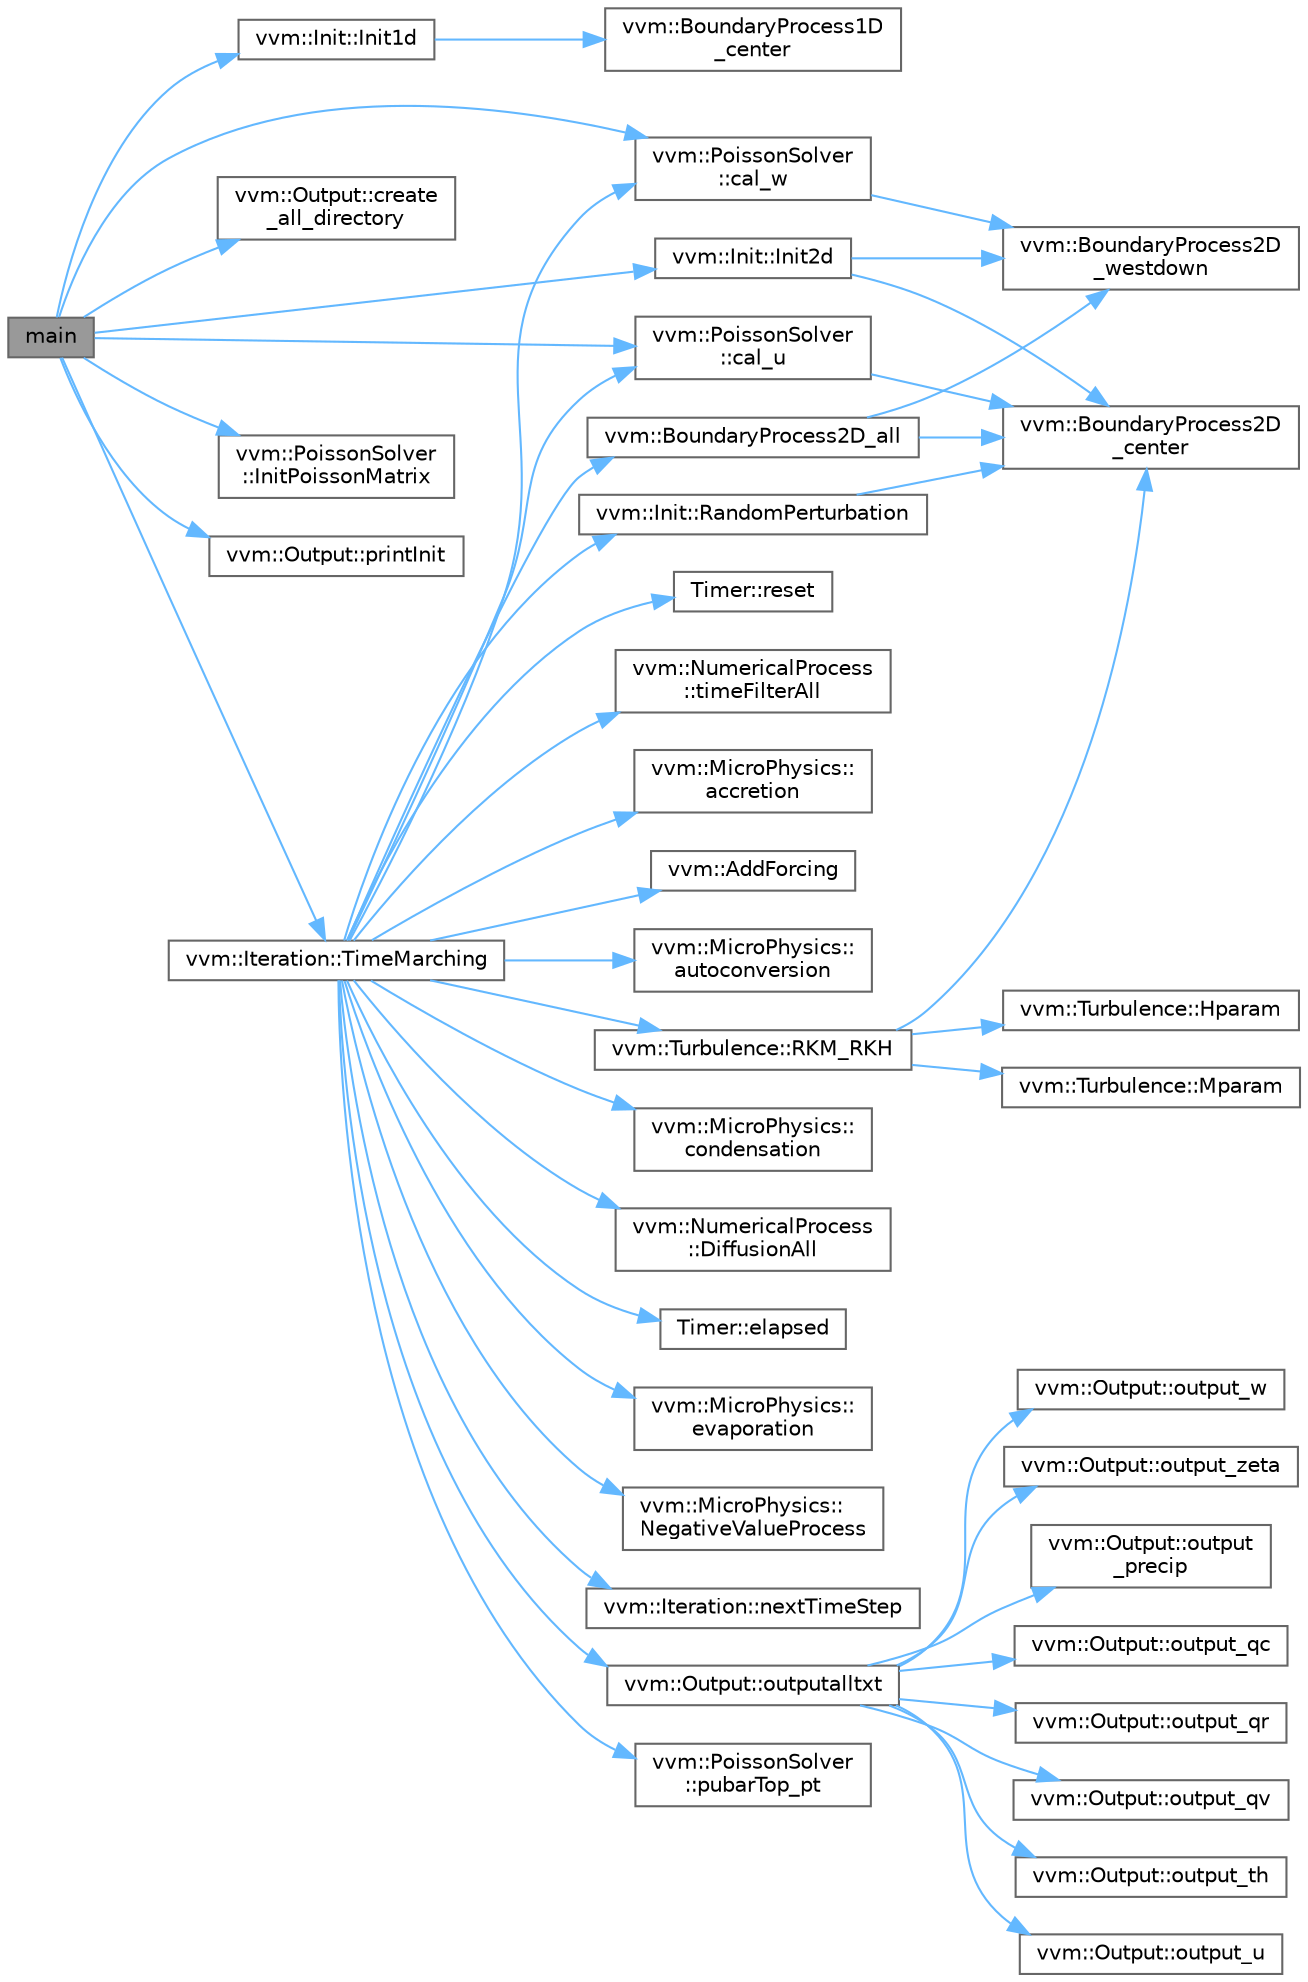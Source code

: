 digraph "main"
{
 // INTERACTIVE_SVG=YES
 // LATEX_PDF_SIZE
  bgcolor="transparent";
  edge [fontname=Helvetica,fontsize=10,labelfontname=Helvetica,labelfontsize=10];
  node [fontname=Helvetica,fontsize=10,shape=box,height=0.2,width=0.4];
  rankdir="LR";
  Node1 [id="Node000001",label="main",height=0.2,width=0.4,color="gray40", fillcolor="grey60", style="filled", fontcolor="black",tooltip=" "];
  Node1 -> Node2 [id="edge1_Node000001_Node000002",color="steelblue1",style="solid",tooltip=" "];
  Node2 [id="Node000002",label="vvm::PoissonSolver\l::cal_u",height=0.2,width=0.4,color="grey40", fillcolor="white", style="filled",URL="$classvvm_1_1PoissonSolver.html#ad9cd3bfdd88142ba11cba49029a564ae",tooltip=" "];
  Node2 -> Node3 [id="edge2_Node000002_Node000003",color="steelblue1",style="solid",tooltip=" "];
  Node3 [id="Node000003",label="vvm::BoundaryProcess2D\l_center",height=0.2,width=0.4,color="grey40", fillcolor="white", style="filled",URL="$classvvm.html#a26777567d798e7a46a54a9adc5d7242f",tooltip=" "];
  Node1 -> Node4 [id="edge3_Node000001_Node000004",color="steelblue1",style="solid",tooltip=" "];
  Node4 [id="Node000004",label="vvm::PoissonSolver\l::cal_w",height=0.2,width=0.4,color="grey40", fillcolor="white", style="filled",URL="$classvvm_1_1PoissonSolver.html#ab342116991ca90ab52360e23009c67f3",tooltip=" "];
  Node4 -> Node5 [id="edge4_Node000004_Node000005",color="steelblue1",style="solid",tooltip=" "];
  Node5 [id="Node000005",label="vvm::BoundaryProcess2D\l_westdown",height=0.2,width=0.4,color="grey40", fillcolor="white", style="filled",URL="$classvvm.html#ac41a46f58ad272f540b96ad68895f88d",tooltip=" "];
  Node1 -> Node6 [id="edge5_Node000001_Node000006",color="steelblue1",style="solid",tooltip=" "];
  Node6 [id="Node000006",label="vvm::Output::create\l_all_directory",height=0.2,width=0.4,color="grey40", fillcolor="white", style="filled",URL="$classvvm_1_1Output.html#ab92886c8eb037ae04f2201b6daf76364",tooltip=" "];
  Node1 -> Node7 [id="edge6_Node000001_Node000007",color="steelblue1",style="solid",tooltip=" "];
  Node7 [id="Node000007",label="vvm::Init::Init1d",height=0.2,width=0.4,color="grey40", fillcolor="white", style="filled",URL="$classvvm_1_1Init.html#a92147477c152b4b288dec6bb08168980",tooltip=" "];
  Node7 -> Node8 [id="edge7_Node000007_Node000008",color="steelblue1",style="solid",tooltip=" "];
  Node8 [id="Node000008",label="vvm::BoundaryProcess1D\l_center",height=0.2,width=0.4,color="grey40", fillcolor="white", style="filled",URL="$classvvm.html#af45deea67718860b5736da7b80a36a98",tooltip=" "];
  Node1 -> Node9 [id="edge8_Node000001_Node000009",color="steelblue1",style="solid",tooltip=" "];
  Node9 [id="Node000009",label="vvm::Init::Init2d",height=0.2,width=0.4,color="grey40", fillcolor="white", style="filled",URL="$classvvm_1_1Init.html#aa47a05958ff2bd5eddd57d64f4cd7711",tooltip=" "];
  Node9 -> Node3 [id="edge9_Node000009_Node000003",color="steelblue1",style="solid",tooltip=" "];
  Node9 -> Node5 [id="edge10_Node000009_Node000005",color="steelblue1",style="solid",tooltip=" "];
  Node1 -> Node10 [id="edge11_Node000001_Node000010",color="steelblue1",style="solid",tooltip=" "];
  Node10 [id="Node000010",label="vvm::PoissonSolver\l::InitPoissonMatrix",height=0.2,width=0.4,color="grey40", fillcolor="white", style="filled",URL="$classvvm_1_1PoissonSolver.html#a5347fcfa9397d38496f70077a3ca8fed",tooltip=" "];
  Node1 -> Node11 [id="edge12_Node000001_Node000011",color="steelblue1",style="solid",tooltip=" "];
  Node11 [id="Node000011",label="vvm::Output::printInit",height=0.2,width=0.4,color="grey40", fillcolor="white", style="filled",URL="$classvvm_1_1Output.html#a331915125669cff07bc8fb2d6f3640df",tooltip=" "];
  Node1 -> Node12 [id="edge13_Node000001_Node000012",color="steelblue1",style="solid",tooltip=" "];
  Node12 [id="Node000012",label="vvm::Iteration::TimeMarching",height=0.2,width=0.4,color="grey40", fillcolor="white", style="filled",URL="$classvvm_1_1Iteration.html#aad30e493dc2f262d8349e7832828a4db",tooltip=" "];
  Node12 -> Node13 [id="edge14_Node000012_Node000013",color="steelblue1",style="solid",tooltip=" "];
  Node13 [id="Node000013",label="vvm::MicroPhysics::\laccretion",height=0.2,width=0.4,color="grey40", fillcolor="white", style="filled",URL="$classvvm_1_1MicroPhysics.html#a5cdf63f4c10a7bf9016bbf84836d32b4",tooltip=" "];
  Node12 -> Node14 [id="edge15_Node000012_Node000014",color="steelblue1",style="solid",tooltip=" "];
  Node14 [id="Node000014",label="vvm::AddForcing",height=0.2,width=0.4,color="grey40", fillcolor="white", style="filled",URL="$classvvm.html#ae95d349fc79929ad9bd5b95e3cd97c0b",tooltip=" "];
  Node12 -> Node15 [id="edge16_Node000012_Node000015",color="steelblue1",style="solid",tooltip=" "];
  Node15 [id="Node000015",label="vvm::MicroPhysics::\lautoconversion",height=0.2,width=0.4,color="grey40", fillcolor="white", style="filled",URL="$classvvm_1_1MicroPhysics.html#a2093687ea0bcd970d652b83a9454a795",tooltip=" "];
  Node12 -> Node16 [id="edge17_Node000012_Node000016",color="steelblue1",style="solid",tooltip=" "];
  Node16 [id="Node000016",label="vvm::BoundaryProcess2D_all",height=0.2,width=0.4,color="grey40", fillcolor="white", style="filled",URL="$classvvm.html#adc74ab7c911695270801d064f78d8b07",tooltip=" "];
  Node16 -> Node3 [id="edge18_Node000016_Node000003",color="steelblue1",style="solid",tooltip=" "];
  Node16 -> Node5 [id="edge19_Node000016_Node000005",color="steelblue1",style="solid",tooltip=" "];
  Node12 -> Node2 [id="edge20_Node000012_Node000002",color="steelblue1",style="solid",tooltip=" "];
  Node12 -> Node4 [id="edge21_Node000012_Node000004",color="steelblue1",style="solid",tooltip=" "];
  Node12 -> Node17 [id="edge22_Node000012_Node000017",color="steelblue1",style="solid",tooltip=" "];
  Node17 [id="Node000017",label="vvm::MicroPhysics::\lcondensation",height=0.2,width=0.4,color="grey40", fillcolor="white", style="filled",URL="$classvvm_1_1MicroPhysics.html#a431b1d1071a9ac4241d0674b34212301",tooltip=" "];
  Node12 -> Node18 [id="edge23_Node000012_Node000018",color="steelblue1",style="solid",tooltip=" "];
  Node18 [id="Node000018",label="vvm::NumericalProcess\l::DiffusionAll",height=0.2,width=0.4,color="grey40", fillcolor="white", style="filled",URL="$classvvm_1_1NumericalProcess.html#a22efde16a6c3eded1751466f57e82562",tooltip=" "];
  Node12 -> Node19 [id="edge24_Node000012_Node000019",color="steelblue1",style="solid",tooltip=" "];
  Node19 [id="Node000019",label="Timer::elapsed",height=0.2,width=0.4,color="grey40", fillcolor="white", style="filled",URL="$classTimer.html#a6a89a613c2af9b0d1e5f7e4ba9e46c54",tooltip=" "];
  Node12 -> Node20 [id="edge25_Node000012_Node000020",color="steelblue1",style="solid",tooltip=" "];
  Node20 [id="Node000020",label="vvm::MicroPhysics::\levaporation",height=0.2,width=0.4,color="grey40", fillcolor="white", style="filled",URL="$classvvm_1_1MicroPhysics.html#aac1b72d790610cced1b03b4f3eb0d159",tooltip=" "];
  Node12 -> Node21 [id="edge26_Node000012_Node000021",color="steelblue1",style="solid",tooltip=" "];
  Node21 [id="Node000021",label="vvm::MicroPhysics::\lNegativeValueProcess",height=0.2,width=0.4,color="grey40", fillcolor="white", style="filled",URL="$classvvm_1_1MicroPhysics.html#aff5f0dc202584c522dc22f107066471a",tooltip=" "];
  Node12 -> Node22 [id="edge27_Node000012_Node000022",color="steelblue1",style="solid",tooltip=" "];
  Node22 [id="Node000022",label="vvm::Iteration::nextTimeStep",height=0.2,width=0.4,color="grey40", fillcolor="white", style="filled",URL="$classvvm_1_1Iteration.html#a9398109dcdccfbfca4c2c3a457183658",tooltip=" "];
  Node12 -> Node23 [id="edge28_Node000012_Node000023",color="steelblue1",style="solid",tooltip=" "];
  Node23 [id="Node000023",label="vvm::Output::outputalltxt",height=0.2,width=0.4,color="grey40", fillcolor="white", style="filled",URL="$classvvm_1_1Output.html#a93646479d0835937618e7571ffb87c98",tooltip=" "];
  Node23 -> Node24 [id="edge29_Node000023_Node000024",color="steelblue1",style="solid",tooltip=" "];
  Node24 [id="Node000024",label="vvm::Output::output\l_precip",height=0.2,width=0.4,color="grey40", fillcolor="white", style="filled",URL="$classvvm_1_1Output.html#ae029629b6416015680a67b199d9f8b52",tooltip=" "];
  Node23 -> Node25 [id="edge30_Node000023_Node000025",color="steelblue1",style="solid",tooltip=" "];
  Node25 [id="Node000025",label="vvm::Output::output_qc",height=0.2,width=0.4,color="grey40", fillcolor="white", style="filled",URL="$classvvm_1_1Output.html#a8ca5baef616be9f2e06b6ee8af772eff",tooltip=" "];
  Node23 -> Node26 [id="edge31_Node000023_Node000026",color="steelblue1",style="solid",tooltip=" "];
  Node26 [id="Node000026",label="vvm::Output::output_qr",height=0.2,width=0.4,color="grey40", fillcolor="white", style="filled",URL="$classvvm_1_1Output.html#a9bf592fbb28d83012045563a19022586",tooltip=" "];
  Node23 -> Node27 [id="edge32_Node000023_Node000027",color="steelblue1",style="solid",tooltip=" "];
  Node27 [id="Node000027",label="vvm::Output::output_qv",height=0.2,width=0.4,color="grey40", fillcolor="white", style="filled",URL="$classvvm_1_1Output.html#a30d7597e6d2fd9992b7db133efafb128",tooltip=" "];
  Node23 -> Node28 [id="edge33_Node000023_Node000028",color="steelblue1",style="solid",tooltip=" "];
  Node28 [id="Node000028",label="vvm::Output::output_th",height=0.2,width=0.4,color="grey40", fillcolor="white", style="filled",URL="$classvvm_1_1Output.html#ab51fce61c255955e0650eff5f5916343",tooltip=" "];
  Node23 -> Node29 [id="edge34_Node000023_Node000029",color="steelblue1",style="solid",tooltip=" "];
  Node29 [id="Node000029",label="vvm::Output::output_u",height=0.2,width=0.4,color="grey40", fillcolor="white", style="filled",URL="$classvvm_1_1Output.html#aeb2d8af7daa1e0f4831d2e04b958d56d",tooltip=" "];
  Node23 -> Node30 [id="edge35_Node000023_Node000030",color="steelblue1",style="solid",tooltip=" "];
  Node30 [id="Node000030",label="vvm::Output::output_w",height=0.2,width=0.4,color="grey40", fillcolor="white", style="filled",URL="$classvvm_1_1Output.html#afbde85f14cd81ebc5cebe952c8111529",tooltip=" "];
  Node23 -> Node31 [id="edge36_Node000023_Node000031",color="steelblue1",style="solid",tooltip=" "];
  Node31 [id="Node000031",label="vvm::Output::output_zeta",height=0.2,width=0.4,color="grey40", fillcolor="white", style="filled",URL="$classvvm_1_1Output.html#a6caa85f73521cd17c7f3ed23d4c8b5a2",tooltip=" "];
  Node12 -> Node32 [id="edge37_Node000012_Node000032",color="steelblue1",style="solid",tooltip=" "];
  Node32 [id="Node000032",label="vvm::PoissonSolver\l::pubarTop_pt",height=0.2,width=0.4,color="grey40", fillcolor="white", style="filled",URL="$classvvm_1_1PoissonSolver.html#abcc07bc7fb43a3081b2a7d68c8a34782",tooltip=" "];
  Node12 -> Node33 [id="edge38_Node000012_Node000033",color="steelblue1",style="solid",tooltip=" "];
  Node33 [id="Node000033",label="vvm::Init::RandomPerturbation",height=0.2,width=0.4,color="grey40", fillcolor="white", style="filled",URL="$classvvm_1_1Init.html#a3bf05b218724366e0d64ca1199d90b56",tooltip=" "];
  Node33 -> Node3 [id="edge39_Node000033_Node000003",color="steelblue1",style="solid",tooltip=" "];
  Node12 -> Node34 [id="edge40_Node000012_Node000034",color="steelblue1",style="solid",tooltip=" "];
  Node34 [id="Node000034",label="Timer::reset",height=0.2,width=0.4,color="grey40", fillcolor="white", style="filled",URL="$classTimer.html#a9020542d73357a4eef512eefaf57524b",tooltip=" "];
  Node12 -> Node35 [id="edge41_Node000012_Node000035",color="steelblue1",style="solid",tooltip=" "];
  Node35 [id="Node000035",label="vvm::Turbulence::RKM_RKH",height=0.2,width=0.4,color="grey40", fillcolor="white", style="filled",URL="$classvvm_1_1Turbulence.html#a2258bac424dc7581298e8550846823ab",tooltip=" "];
  Node35 -> Node3 [id="edge42_Node000035_Node000003",color="steelblue1",style="solid",tooltip=" "];
  Node35 -> Node36 [id="edge43_Node000035_Node000036",color="steelblue1",style="solid",tooltip=" "];
  Node36 [id="Node000036",label="vvm::Turbulence::Hparam",height=0.2,width=0.4,color="grey40", fillcolor="white", style="filled",URL="$classvvm_1_1Turbulence.html#a4f13f8001d9ac3848a59ad7be7244c4b",tooltip=" "];
  Node35 -> Node37 [id="edge44_Node000035_Node000037",color="steelblue1",style="solid",tooltip=" "];
  Node37 [id="Node000037",label="vvm::Turbulence::Mparam",height=0.2,width=0.4,color="grey40", fillcolor="white", style="filled",URL="$classvvm_1_1Turbulence.html#a2fc2dfe1fe2ac9aa6c7a1c96a889d2fa",tooltip=" "];
  Node12 -> Node38 [id="edge45_Node000012_Node000038",color="steelblue1",style="solid",tooltip=" "];
  Node38 [id="Node000038",label="vvm::NumericalProcess\l::timeFilterAll",height=0.2,width=0.4,color="grey40", fillcolor="white", style="filled",URL="$classvvm_1_1NumericalProcess.html#acd3b291db5ce2bfbb551114a1b2d1149",tooltip=" "];
}
